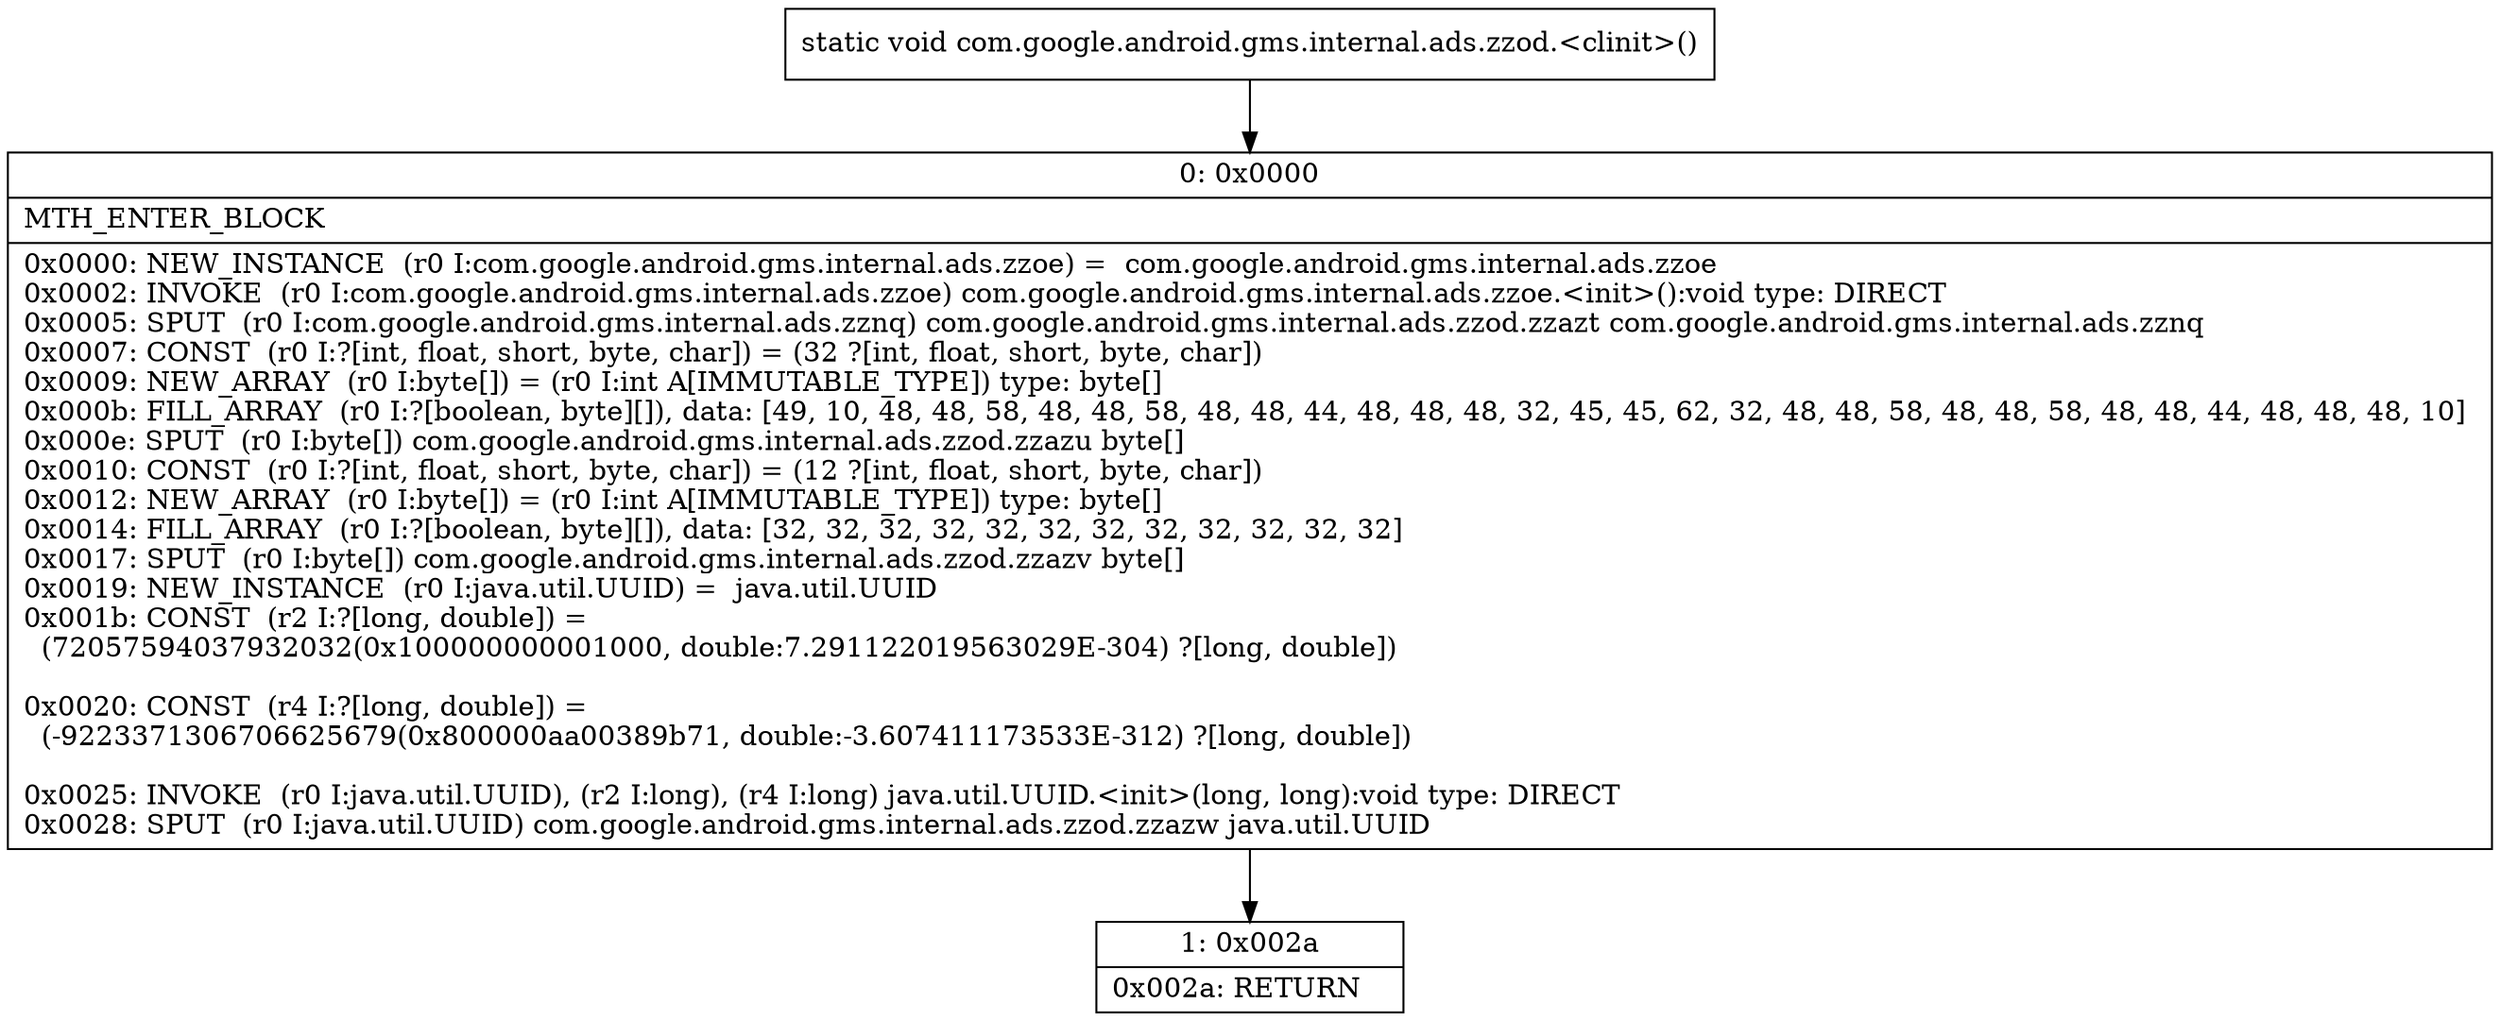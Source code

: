 digraph "CFG forcom.google.android.gms.internal.ads.zzod.\<clinit\>()V" {
Node_0 [shape=record,label="{0\:\ 0x0000|MTH_ENTER_BLOCK\l|0x0000: NEW_INSTANCE  (r0 I:com.google.android.gms.internal.ads.zzoe) =  com.google.android.gms.internal.ads.zzoe \l0x0002: INVOKE  (r0 I:com.google.android.gms.internal.ads.zzoe) com.google.android.gms.internal.ads.zzoe.\<init\>():void type: DIRECT \l0x0005: SPUT  (r0 I:com.google.android.gms.internal.ads.zznq) com.google.android.gms.internal.ads.zzod.zzazt com.google.android.gms.internal.ads.zznq \l0x0007: CONST  (r0 I:?[int, float, short, byte, char]) = (32 ?[int, float, short, byte, char]) \l0x0009: NEW_ARRAY  (r0 I:byte[]) = (r0 I:int A[IMMUTABLE_TYPE]) type: byte[] \l0x000b: FILL_ARRAY  (r0 I:?[boolean, byte][]), data: [49, 10, 48, 48, 58, 48, 48, 58, 48, 48, 44, 48, 48, 48, 32, 45, 45, 62, 32, 48, 48, 58, 48, 48, 58, 48, 48, 44, 48, 48, 48, 10] \l0x000e: SPUT  (r0 I:byte[]) com.google.android.gms.internal.ads.zzod.zzazu byte[] \l0x0010: CONST  (r0 I:?[int, float, short, byte, char]) = (12 ?[int, float, short, byte, char]) \l0x0012: NEW_ARRAY  (r0 I:byte[]) = (r0 I:int A[IMMUTABLE_TYPE]) type: byte[] \l0x0014: FILL_ARRAY  (r0 I:?[boolean, byte][]), data: [32, 32, 32, 32, 32, 32, 32, 32, 32, 32, 32, 32] \l0x0017: SPUT  (r0 I:byte[]) com.google.android.gms.internal.ads.zzod.zzazv byte[] \l0x0019: NEW_INSTANCE  (r0 I:java.util.UUID) =  java.util.UUID \l0x001b: CONST  (r2 I:?[long, double]) = \l  (72057594037932032(0x100000000001000, double:7.291122019563029E\-304) ?[long, double])\l \l0x0020: CONST  (r4 I:?[long, double]) = \l  (\-9223371306706625679(0x800000aa00389b71, double:\-3.607411173533E\-312) ?[long, double])\l \l0x0025: INVOKE  (r0 I:java.util.UUID), (r2 I:long), (r4 I:long) java.util.UUID.\<init\>(long, long):void type: DIRECT \l0x0028: SPUT  (r0 I:java.util.UUID) com.google.android.gms.internal.ads.zzod.zzazw java.util.UUID \l}"];
Node_1 [shape=record,label="{1\:\ 0x002a|0x002a: RETURN   \l}"];
MethodNode[shape=record,label="{static void com.google.android.gms.internal.ads.zzod.\<clinit\>() }"];
MethodNode -> Node_0;
Node_0 -> Node_1;
}

